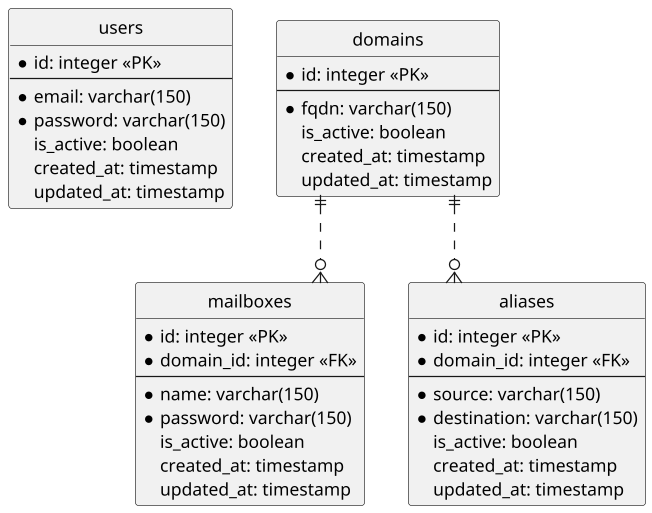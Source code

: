 @startuml

scale 1.25

' hide the spot
hide circle

' avoid problems with angled crows feet
skinparam linetype ortho

entity users {
    *id: integer <<PK>>
    --
    *email: varchar(150)
    *password: varchar(150)
    is_active: boolean
    created_at: timestamp
    updated_at: timestamp
}

entity domains {
    *id: integer <<PK>>
    --
    *fqdn: varchar(150)
    is_active: boolean
    created_at: timestamp
    updated_at: timestamp
}

entity mailboxes {
    *id: integer <<PK>>
    *domain_id: integer <<FK>>
    --
    *name: varchar(150)
    *password: varchar(150)
    is_active: boolean
    created_at: timestamp
    updated_at: timestamp
}

entity aliases {
    *id: integer <<PK>>
    *domain_id: integer <<FK>>
    --
    *source: varchar(150)
    *destination: varchar(150)
    is_active: boolean
    created_at: timestamp
    updated_at: timestamp
}

domains ||..o{ mailboxes
domains ||..o{ aliases

@enduml
